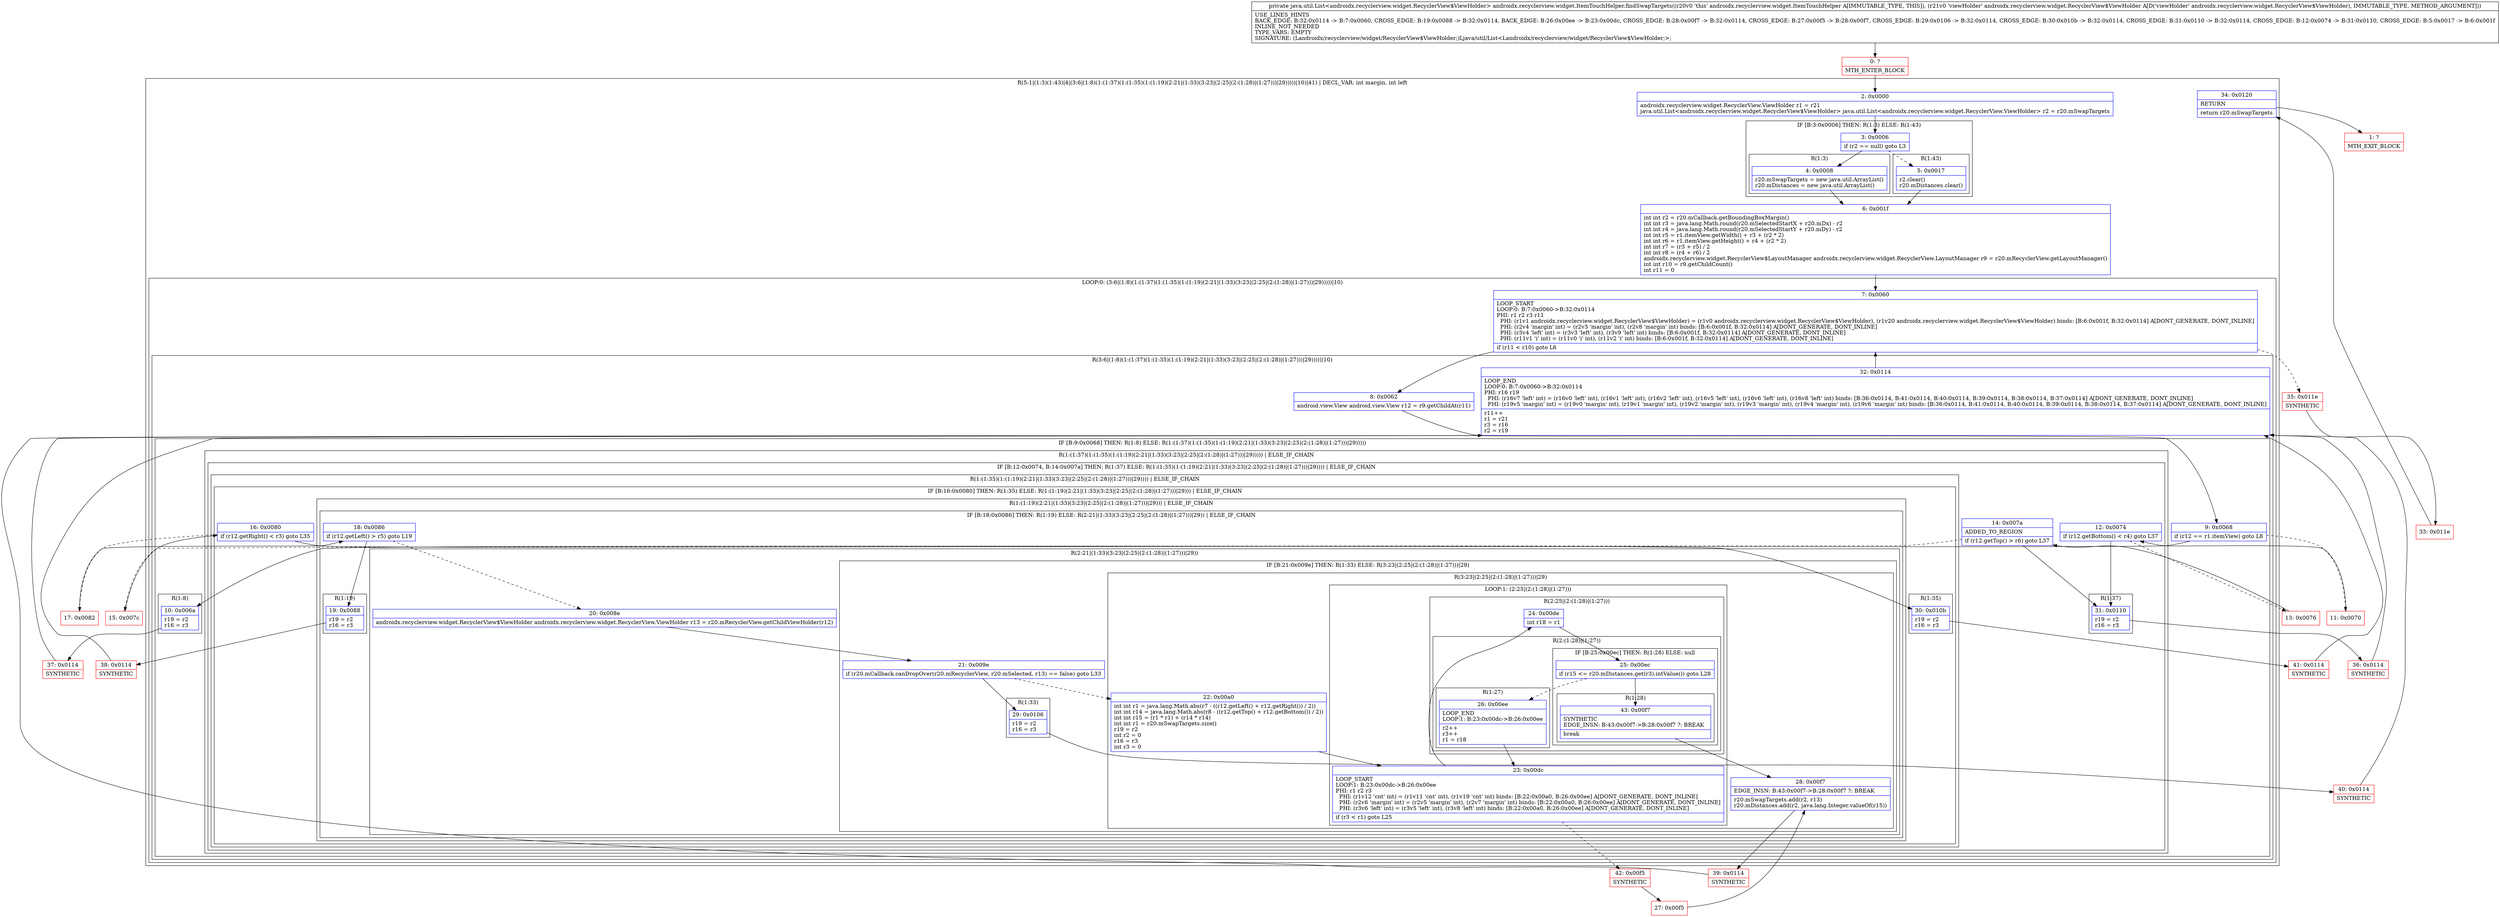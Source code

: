 digraph "CFG forandroidx.recyclerview.widget.ItemTouchHelper.findSwapTargets(Landroidx\/recyclerview\/widget\/RecyclerView$ViewHolder;)Ljava\/util\/List;" {
subgraph cluster_Region_2026856445 {
label = "R(5:1|(1:3)(1:43)|4|(3:6|(1:8)(1:(1:37)(1:(1:35)(1:(1:19)(2:21|(1:33)(3:23|(2:25|(2:(1:28)|(1:27)))|29)))))|10)|41) | DECL_VAR: int margin, int left\l";
node [shape=record,color=blue];
Node_2 [shape=record,label="{2\:\ 0x0000|androidx.recyclerview.widget.RecyclerView.ViewHolder r1 = r21\ljava.util.List\<androidx.recyclerview.widget.RecyclerView$ViewHolder\> java.util.List\<androidx.recyclerview.widget.RecyclerView.ViewHolder\> r2 = r20.mSwapTargets\l}"];
subgraph cluster_IfRegion_1341463288 {
label = "IF [B:3:0x0006] THEN: R(1:3) ELSE: R(1:43)";
node [shape=record,color=blue];
Node_3 [shape=record,label="{3\:\ 0x0006|if (r2 == null) goto L3\l}"];
subgraph cluster_Region_184998087 {
label = "R(1:3)";
node [shape=record,color=blue];
Node_4 [shape=record,label="{4\:\ 0x0008|r20.mSwapTargets = new java.util.ArrayList()\lr20.mDistances = new java.util.ArrayList()\l}"];
}
subgraph cluster_Region_1296536652 {
label = "R(1:43)";
node [shape=record,color=blue];
Node_5 [shape=record,label="{5\:\ 0x0017|r2.clear()\lr20.mDistances.clear()\l}"];
}
}
Node_6 [shape=record,label="{6\:\ 0x001f|int int r2 = r20.mCallback.getBoundingBoxMargin()\lint int r3 = java.lang.Math.round(r20.mSelectedStartX + r20.mDx) \- r2\lint int r4 = java.lang.Math.round(r20.mSelectedStartY + r20.mDy) \- r2\lint int r5 = r1.itemView.getWidth() + r3 + (r2 * 2)\lint int r6 = r1.itemView.getHeight() + r4 + (r2 * 2)\lint int r7 = (r3 + r5) \/ 2\lint int r8 = (r4 + r6) \/ 2\landroidx.recyclerview.widget.RecyclerView$LayoutManager androidx.recyclerview.widget.RecyclerView.LayoutManager r9 = r20.mRecyclerView.getLayoutManager()\lint int r10 = r9.getChildCount()\lint r11 = 0\l}"];
subgraph cluster_LoopRegion_1223390629 {
label = "LOOP:0: (3:6|(1:8)(1:(1:37)(1:(1:35)(1:(1:19)(2:21|(1:33)(3:23|(2:25|(2:(1:28)|(1:27)))|29)))))|10)";
node [shape=record,color=blue];
Node_7 [shape=record,label="{7\:\ 0x0060|LOOP_START\lLOOP:0: B:7:0x0060\-\>B:32:0x0114\lPHI: r1 r2 r3 r11 \l  PHI: (r1v1 androidx.recyclerview.widget.RecyclerView$ViewHolder) = (r1v0 androidx.recyclerview.widget.RecyclerView$ViewHolder), (r1v20 androidx.recyclerview.widget.RecyclerView$ViewHolder) binds: [B:6:0x001f, B:32:0x0114] A[DONT_GENERATE, DONT_INLINE]\l  PHI: (r2v4 'margin' int) = (r2v3 'margin' int), (r2v8 'margin' int) binds: [B:6:0x001f, B:32:0x0114] A[DONT_GENERATE, DONT_INLINE]\l  PHI: (r3v4 'left' int) = (r3v3 'left' int), (r3v9 'left' int) binds: [B:6:0x001f, B:32:0x0114] A[DONT_GENERATE, DONT_INLINE]\l  PHI: (r11v1 'i' int) = (r11v0 'i' int), (r11v2 'i' int) binds: [B:6:0x001f, B:32:0x0114] A[DONT_GENERATE, DONT_INLINE]\l|if (r11 \< r10) goto L6\l}"];
subgraph cluster_Region_608895832 {
label = "R(3:6|(1:8)(1:(1:37)(1:(1:35)(1:(1:19)(2:21|(1:33)(3:23|(2:25|(2:(1:28)|(1:27)))|29)))))|10)";
node [shape=record,color=blue];
Node_8 [shape=record,label="{8\:\ 0x0062|android.view.View android.view.View r12 = r9.getChildAt(r11)\l}"];
subgraph cluster_IfRegion_857690744 {
label = "IF [B:9:0x0068] THEN: R(1:8) ELSE: R(1:(1:37)(1:(1:35)(1:(1:19)(2:21|(1:33)(3:23|(2:25|(2:(1:28)|(1:27)))|29)))))";
node [shape=record,color=blue];
Node_9 [shape=record,label="{9\:\ 0x0068|if (r12 == r1.itemView) goto L8\l}"];
subgraph cluster_Region_829038463 {
label = "R(1:8)";
node [shape=record,color=blue];
Node_10 [shape=record,label="{10\:\ 0x006a|r19 = r2\lr16 = r3\l}"];
}
subgraph cluster_Region_1457319180 {
label = "R(1:(1:37)(1:(1:35)(1:(1:19)(2:21|(1:33)(3:23|(2:25|(2:(1:28)|(1:27)))|29))))) | ELSE_IF_CHAIN\l";
node [shape=record,color=blue];
subgraph cluster_IfRegion_1582004472 {
label = "IF [B:12:0x0074, B:14:0x007a] THEN: R(1:37) ELSE: R(1:(1:35)(1:(1:19)(2:21|(1:33)(3:23|(2:25|(2:(1:28)|(1:27)))|29)))) | ELSE_IF_CHAIN\l";
node [shape=record,color=blue];
Node_12 [shape=record,label="{12\:\ 0x0074|if (r12.getBottom() \< r4) goto L37\l}"];
Node_14 [shape=record,label="{14\:\ 0x007a|ADDED_TO_REGION\l|if (r12.getTop() \> r6) goto L37\l}"];
subgraph cluster_Region_2024740792 {
label = "R(1:37)";
node [shape=record,color=blue];
Node_31 [shape=record,label="{31\:\ 0x0110|r19 = r2\lr16 = r3\l}"];
}
subgraph cluster_Region_1037025255 {
label = "R(1:(1:35)(1:(1:19)(2:21|(1:33)(3:23|(2:25|(2:(1:28)|(1:27)))|29)))) | ELSE_IF_CHAIN\l";
node [shape=record,color=blue];
subgraph cluster_IfRegion_1194998519 {
label = "IF [B:16:0x0080] THEN: R(1:35) ELSE: R(1:(1:19)(2:21|(1:33)(3:23|(2:25|(2:(1:28)|(1:27)))|29))) | ELSE_IF_CHAIN\l";
node [shape=record,color=blue];
Node_16 [shape=record,label="{16\:\ 0x0080|if (r12.getRight() \< r3) goto L35\l}"];
subgraph cluster_Region_527102095 {
label = "R(1:35)";
node [shape=record,color=blue];
Node_30 [shape=record,label="{30\:\ 0x010b|r19 = r2\lr16 = r3\l}"];
}
subgraph cluster_Region_683548539 {
label = "R(1:(1:19)(2:21|(1:33)(3:23|(2:25|(2:(1:28)|(1:27)))|29))) | ELSE_IF_CHAIN\l";
node [shape=record,color=blue];
subgraph cluster_IfRegion_628277341 {
label = "IF [B:18:0x0086] THEN: R(1:19) ELSE: R(2:21|(1:33)(3:23|(2:25|(2:(1:28)|(1:27)))|29)) | ELSE_IF_CHAIN\l";
node [shape=record,color=blue];
Node_18 [shape=record,label="{18\:\ 0x0086|if (r12.getLeft() \> r5) goto L19\l}"];
subgraph cluster_Region_1853809370 {
label = "R(1:19)";
node [shape=record,color=blue];
Node_19 [shape=record,label="{19\:\ 0x0088|r19 = r2\lr16 = r3\l}"];
}
subgraph cluster_Region_1578107853 {
label = "R(2:21|(1:33)(3:23|(2:25|(2:(1:28)|(1:27)))|29))";
node [shape=record,color=blue];
Node_20 [shape=record,label="{20\:\ 0x008e|androidx.recyclerview.widget.RecyclerView$ViewHolder androidx.recyclerview.widget.RecyclerView.ViewHolder r13 = r20.mRecyclerView.getChildViewHolder(r12)\l}"];
subgraph cluster_IfRegion_1528376399 {
label = "IF [B:21:0x009e] THEN: R(1:33) ELSE: R(3:23|(2:25|(2:(1:28)|(1:27)))|29)";
node [shape=record,color=blue];
Node_21 [shape=record,label="{21\:\ 0x009e|if (r20.mCallback.canDropOver(r20.mRecyclerView, r20.mSelected, r13) == false) goto L33\l}"];
subgraph cluster_Region_252610957 {
label = "R(1:33)";
node [shape=record,color=blue];
Node_29 [shape=record,label="{29\:\ 0x0106|r19 = r2\lr16 = r3\l}"];
}
subgraph cluster_Region_261901571 {
label = "R(3:23|(2:25|(2:(1:28)|(1:27)))|29)";
node [shape=record,color=blue];
Node_22 [shape=record,label="{22\:\ 0x00a0|int int r1 = java.lang.Math.abs(r7 \- ((r12.getLeft() + r12.getRight()) \/ 2))\lint int r14 = java.lang.Math.abs(r8 \- ((r12.getTop() + r12.getBottom()) \/ 2))\lint int r15 = (r1 * r1) + (r14 * r14)\lint int r1 = r20.mSwapTargets.size()\lr19 = r2\lint r2 = 0\lr16 = r3\lint r3 = 0\l}"];
subgraph cluster_LoopRegion_635376509 {
label = "LOOP:1: (2:25|(2:(1:28)|(1:27)))";
node [shape=record,color=blue];
Node_23 [shape=record,label="{23\:\ 0x00dc|LOOP_START\lLOOP:1: B:23:0x00dc\-\>B:26:0x00ee\lPHI: r1 r2 r3 \l  PHI: (r1v12 'cnt' int) = (r1v11 'cnt' int), (r1v19 'cnt' int) binds: [B:22:0x00a0, B:26:0x00ee] A[DONT_GENERATE, DONT_INLINE]\l  PHI: (r2v6 'margin' int) = (r2v5 'margin' int), (r2v7 'margin' int) binds: [B:22:0x00a0, B:26:0x00ee] A[DONT_GENERATE, DONT_INLINE]\l  PHI: (r3v6 'left' int) = (r3v5 'left' int), (r3v8 'left' int) binds: [B:22:0x00a0, B:26:0x00ee] A[DONT_GENERATE, DONT_INLINE]\l|if (r3 \< r1) goto L25\l}"];
subgraph cluster_Region_926296285 {
label = "R(2:25|(2:(1:28)|(1:27)))";
node [shape=record,color=blue];
Node_24 [shape=record,label="{24\:\ 0x00de|int r18 = r1\l}"];
subgraph cluster_Region_356723275 {
label = "R(2:(1:28)|(1:27))";
node [shape=record,color=blue];
subgraph cluster_IfRegion_1750761305 {
label = "IF [B:25:0x00ec] THEN: R(1:28) ELSE: null";
node [shape=record,color=blue];
Node_25 [shape=record,label="{25\:\ 0x00ec|if (r15 \<= r20.mDistances.get(r3).intValue()) goto L28\l}"];
subgraph cluster_Region_608567650 {
label = "R(1:28)";
node [shape=record,color=blue];
Node_43 [shape=record,label="{43\:\ 0x00f7|SYNTHETIC\lEDGE_INSN: B:43:0x00f7\-\>B:28:0x00f7 ?: BREAK  \l|break\l}"];
}
}
subgraph cluster_Region_2072996266 {
label = "R(1:27)";
node [shape=record,color=blue];
Node_26 [shape=record,label="{26\:\ 0x00ee|LOOP_END\lLOOP:1: B:23:0x00dc\-\>B:26:0x00ee\l|r2++\lr3++\lr1 = r18\l}"];
}
}
}
}
Node_28 [shape=record,label="{28\:\ 0x00f7|EDGE_INSN: B:43:0x00f7\-\>B:28:0x00f7 ?: BREAK  \l|r20.mSwapTargets.add(r2, r13)\lr20.mDistances.add(r2, java.lang.Integer.valueOf(r15))\l}"];
}
}
}
}
}
}
}
}
}
}
Node_32 [shape=record,label="{32\:\ 0x0114|LOOP_END\lLOOP:0: B:7:0x0060\-\>B:32:0x0114\lPHI: r16 r19 \l  PHI: (r16v7 'left' int) = (r16v0 'left' int), (r16v1 'left' int), (r16v2 'left' int), (r16v5 'left' int), (r16v6 'left' int), (r16v8 'left' int) binds: [B:36:0x0114, B:41:0x0114, B:40:0x0114, B:39:0x0114, B:38:0x0114, B:37:0x0114] A[DONT_GENERATE, DONT_INLINE]\l  PHI: (r19v5 'margin' int) = (r19v0 'margin' int), (r19v1 'margin' int), (r19v2 'margin' int), (r19v3 'margin' int), (r19v4 'margin' int), (r19v6 'margin' int) binds: [B:36:0x0114, B:41:0x0114, B:40:0x0114, B:39:0x0114, B:38:0x0114, B:37:0x0114] A[DONT_GENERATE, DONT_INLINE]\l|r11++\lr1 = r21\lr3 = r16\lr2 = r19\l}"];
}
}
Node_34 [shape=record,label="{34\:\ 0x0120|RETURN\l|return r20.mSwapTargets\l}"];
}
Node_0 [shape=record,color=red,label="{0\:\ ?|MTH_ENTER_BLOCK\l}"];
Node_37 [shape=record,color=red,label="{37\:\ 0x0114|SYNTHETIC\l}"];
Node_11 [shape=record,color=red,label="{11\:\ 0x0070}"];
Node_13 [shape=record,color=red,label="{13\:\ 0x0076}"];
Node_15 [shape=record,color=red,label="{15\:\ 0x007c}"];
Node_17 [shape=record,color=red,label="{17\:\ 0x0082}"];
Node_38 [shape=record,color=red,label="{38\:\ 0x0114|SYNTHETIC\l}"];
Node_39 [shape=record,color=red,label="{39\:\ 0x0114|SYNTHETIC\l}"];
Node_42 [shape=record,color=red,label="{42\:\ 0x00f5|SYNTHETIC\l}"];
Node_27 [shape=record,color=red,label="{27\:\ 0x00f5}"];
Node_40 [shape=record,color=red,label="{40\:\ 0x0114|SYNTHETIC\l}"];
Node_41 [shape=record,color=red,label="{41\:\ 0x0114|SYNTHETIC\l}"];
Node_36 [shape=record,color=red,label="{36\:\ 0x0114|SYNTHETIC\l}"];
Node_35 [shape=record,color=red,label="{35\:\ 0x011e|SYNTHETIC\l}"];
Node_33 [shape=record,color=red,label="{33\:\ 0x011e}"];
Node_1 [shape=record,color=red,label="{1\:\ ?|MTH_EXIT_BLOCK\l}"];
MethodNode[shape=record,label="{private java.util.List\<androidx.recyclerview.widget.RecyclerView$ViewHolder\> androidx.recyclerview.widget.ItemTouchHelper.findSwapTargets((r20v0 'this' androidx.recyclerview.widget.ItemTouchHelper A[IMMUTABLE_TYPE, THIS]), (r21v0 'viewHolder' androidx.recyclerview.widget.RecyclerView$ViewHolder A[D('viewHolder' androidx.recyclerview.widget.RecyclerView$ViewHolder), IMMUTABLE_TYPE, METHOD_ARGUMENT]))  | USE_LINES_HINTS\lBACK_EDGE: B:32:0x0114 \-\> B:7:0x0060, CROSS_EDGE: B:19:0x0088 \-\> B:32:0x0114, BACK_EDGE: B:26:0x00ee \-\> B:23:0x00dc, CROSS_EDGE: B:28:0x00f7 \-\> B:32:0x0114, CROSS_EDGE: B:27:0x00f5 \-\> B:28:0x00f7, CROSS_EDGE: B:29:0x0106 \-\> B:32:0x0114, CROSS_EDGE: B:30:0x010b \-\> B:32:0x0114, CROSS_EDGE: B:31:0x0110 \-\> B:32:0x0114, CROSS_EDGE: B:12:0x0074 \-\> B:31:0x0110, CROSS_EDGE: B:5:0x0017 \-\> B:6:0x001f\lINLINE_NOT_NEEDED\lTYPE_VARS: EMPTY\lSIGNATURE: (Landroidx\/recyclerview\/widget\/RecyclerView$ViewHolder;)Ljava\/util\/List\<Landroidx\/recyclerview\/widget\/RecyclerView$ViewHolder;\>;\l}"];
MethodNode -> Node_0;Node_2 -> Node_3;
Node_3 -> Node_4;
Node_3 -> Node_5[style=dashed];
Node_4 -> Node_6;
Node_5 -> Node_6;
Node_6 -> Node_7;
Node_7 -> Node_8;
Node_7 -> Node_35[style=dashed];
Node_8 -> Node_9;
Node_9 -> Node_10;
Node_9 -> Node_11[style=dashed];
Node_10 -> Node_37;
Node_12 -> Node_13[style=dashed];
Node_12 -> Node_31;
Node_14 -> Node_15[style=dashed];
Node_14 -> Node_31;
Node_31 -> Node_36;
Node_16 -> Node_17[style=dashed];
Node_16 -> Node_30;
Node_30 -> Node_41;
Node_18 -> Node_19;
Node_18 -> Node_20[style=dashed];
Node_19 -> Node_38;
Node_20 -> Node_21;
Node_21 -> Node_22[style=dashed];
Node_21 -> Node_29;
Node_29 -> Node_40;
Node_22 -> Node_23;
Node_23 -> Node_24;
Node_23 -> Node_42[style=dashed];
Node_24 -> Node_25;
Node_25 -> Node_26[style=dashed];
Node_25 -> Node_43;
Node_43 -> Node_28;
Node_26 -> Node_23;
Node_28 -> Node_39;
Node_32 -> Node_7;
Node_34 -> Node_1;
Node_0 -> Node_2;
Node_37 -> Node_32;
Node_11 -> Node_12;
Node_13 -> Node_14;
Node_15 -> Node_16;
Node_17 -> Node_18;
Node_38 -> Node_32;
Node_39 -> Node_32;
Node_42 -> Node_27;
Node_27 -> Node_28;
Node_40 -> Node_32;
Node_41 -> Node_32;
Node_36 -> Node_32;
Node_35 -> Node_33;
Node_33 -> Node_34;
}

